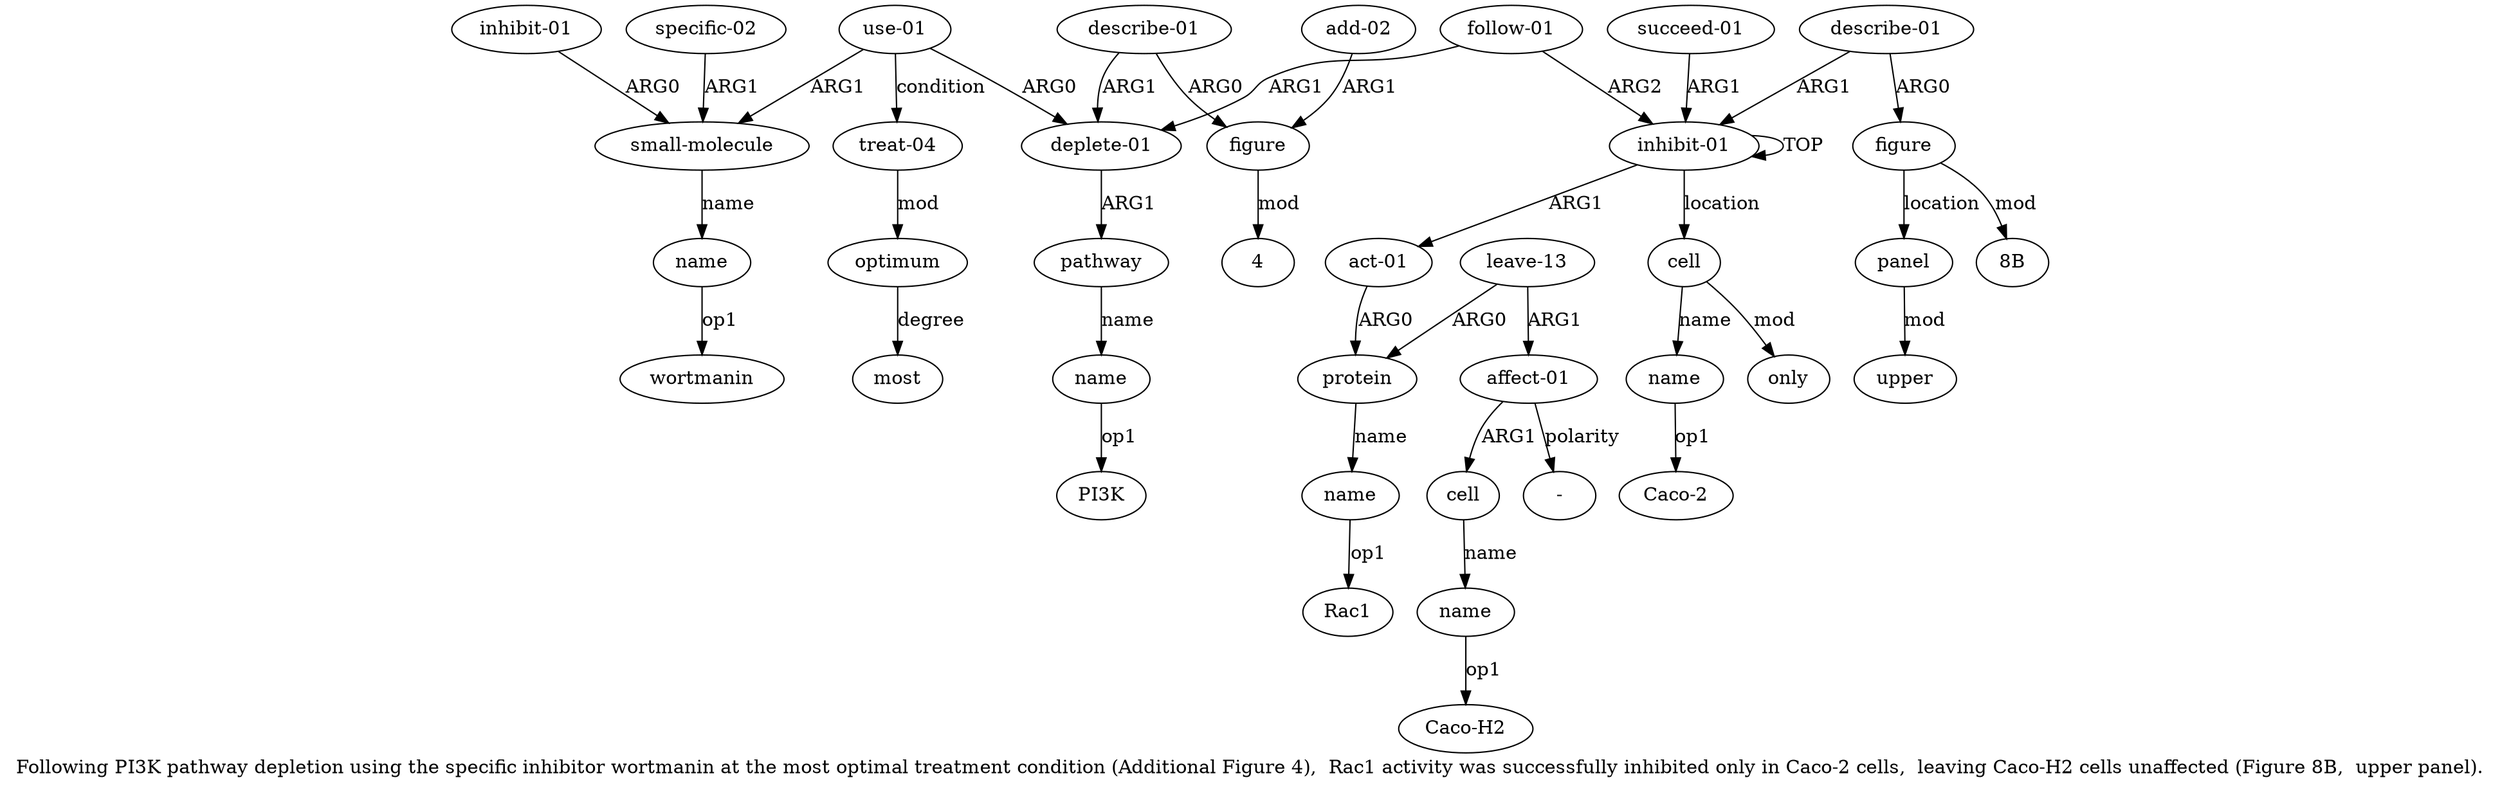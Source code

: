 digraph  {
	graph [label="Following PI3K pathway depletion using the specific inhibitor wortmanin at the most optimal treatment condition (Additional Figure \
4),  Rac1 activity was successfully inhibited only in Caco-2 cells,  leaving Caco-H2 cells unaffected (Figure 8B,  upper panel)."];
	node [label="\N"];
	a20	 [color=black,
		gold_ind=20,
		gold_label="specific-02",
		label="specific-02",
		test_ind=20,
		test_label="specific-02"];
	a17	 [color=black,
		gold_ind=17,
		gold_label="small-molecule",
		label="small-molecule",
		test_ind=17,
		test_label="small-molecule"];
	a20 -> a17 [key=0,
	color=black,
	gold_label=ARG1,
	label=ARG1,
	test_label=ARG1];
a21 [color=black,
	gold_ind=21,
	gold_label="treat-04",
	label="treat-04",
	test_ind=21,
	test_label="treat-04"];
a22 [color=black,
	gold_ind=22,
	gold_label=optimum,
	label=optimum,
	test_ind=22,
	test_label=optimum];
a21 -> a22 [key=0,
color=black,
gold_label=mod,
label=mod,
test_label=mod];
a23 [color=black,
gold_ind=23,
gold_label=most,
label=most,
test_ind=23,
test_label=most];
a22 -> a23 [key=0,
color=black,
gold_label=degree,
label=degree,
test_label=degree];
a24 [color=black,
gold_ind=24,
gold_label="describe-01",
label="describe-01",
test_ind=24,
test_label="describe-01"];
a25 [color=black,
gold_ind=25,
gold_label=figure,
label=figure,
test_ind=25,
test_label=figure];
a24 -> a25 [key=0,
color=black,
gold_label=ARG0,
label=ARG0,
test_label=ARG0];
a13 [color=black,
gold_ind=13,
gold_label="deplete-01",
label="deplete-01",
test_ind=13,
test_label="deplete-01"];
a24 -> a13 [key=0,
color=black,
gold_label=ARG1,
label=ARG1,
test_label=ARG1];
"a25 4" [color=black,
gold_ind=-1,
gold_label=4,
label=4,
test_ind=-1,
test_label=4];
a25 -> "a25 4" [key=0,
color=black,
gold_label=mod,
label=mod,
test_label=mod];
a26 [color=black,
gold_ind=26,
gold_label="add-02",
label="add-02",
test_ind=26,
test_label="add-02"];
a26 -> a25 [key=0,
color=black,
gold_label=ARG1,
label=ARG1,
test_label=ARG1];
a27 [color=black,
gold_ind=27,
gold_label="describe-01",
label="describe-01",
test_ind=27,
test_label="describe-01"];
a28 [color=black,
gold_ind=28,
gold_label=figure,
label=figure,
test_ind=28,
test_label=figure];
a27 -> a28 [key=0,
color=black,
gold_label=ARG0,
label=ARG0,
test_label=ARG0];
a0 [color=black,
gold_ind=0,
gold_label="inhibit-01",
label="inhibit-01",
test_ind=0,
test_label="inhibit-01"];
a27 -> a0 [key=0,
color=black,
gold_label=ARG1,
label=ARG1,
test_label=ARG1];
a29 [color=black,
gold_ind=29,
gold_label=panel,
label=panel,
test_ind=29,
test_label=panel];
a28 -> a29 [key=0,
color=black,
gold_label=location,
label=location,
test_label=location];
"a28 8B" [color=black,
gold_ind=-1,
gold_label="8B",
label="8B",
test_ind=-1,
test_label="8B"];
a28 -> "a28 8B" [key=0,
color=black,
gold_label=mod,
label=mod,
test_label=mod];
a30 [color=black,
gold_ind=30,
gold_label=upper,
label=upper,
test_ind=30,
test_label=upper];
a29 -> a30 [key=0,
color=black,
gold_label=mod,
label=mod,
test_label=mod];
"a15 PI3K" [color=black,
gold_ind=-1,
gold_label=PI3K,
label=PI3K,
test_ind=-1,
test_label=PI3K];
"a18 wortmanin" [color=black,
gold_ind=-1,
gold_label=wortmanin,
label=wortmanin,
test_ind=-1,
test_label=wortmanin];
"a3 Rac1" [color=black,
gold_ind=-1,
gold_label=Rac1,
label=Rac1,
test_ind=-1,
test_label=Rac1];
"a10 Caco-2" [color=black,
gold_ind=-1,
gold_label="Caco-2",
label="Caco-2",
test_ind=-1,
test_label="Caco-2"];
a15 [color=black,
gold_ind=15,
gold_label=name,
label=name,
test_ind=15,
test_label=name];
a15 -> "a15 PI3K" [key=0,
color=black,
gold_label=op1,
label=op1,
test_label=op1];
a14 [color=black,
gold_ind=14,
gold_label=pathway,
label=pathway,
test_ind=14,
test_label=pathway];
a14 -> a15 [key=0,
color=black,
gold_label=name,
label=name,
test_label=name];
a18 [color=black,
gold_ind=18,
gold_label=name,
label=name,
test_ind=18,
test_label=name];
a17 -> a18 [key=0,
color=black,
gold_label=name,
label=name,
test_label=name];
a16 [color=black,
gold_ind=16,
gold_label="use-01",
label="use-01",
test_ind=16,
test_label="use-01"];
a16 -> a21 [key=0,
color=black,
gold_label=condition,
label=condition,
test_label=condition];
a16 -> a17 [key=0,
color=black,
gold_label=ARG1,
label=ARG1,
test_label=ARG1];
a16 -> a13 [key=0,
color=black,
gold_label=ARG0,
label=ARG0,
test_label=ARG0];
a11 [color=black,
gold_ind=11,
gold_label=only,
label=only,
test_ind=11,
test_label=only];
a10 [color=black,
gold_ind=10,
gold_label=name,
label=name,
test_ind=10,
test_label=name];
a10 -> "a10 Caco-2" [key=0,
color=black,
gold_label=op1,
label=op1,
test_label=op1];
a13 -> a14 [key=0,
color=black,
gold_label=ARG1,
label=ARG1,
test_label=ARG1];
a12 [color=black,
gold_ind=12,
gold_label="follow-01",
label="follow-01",
test_ind=12,
test_label="follow-01"];
a12 -> a13 [key=0,
color=black,
gold_label=ARG1,
label=ARG1,
test_label=ARG1];
a12 -> a0 [key=0,
color=black,
gold_label=ARG2,
label=ARG2,
test_label=ARG2];
a19 [color=black,
gold_ind=19,
gold_label="inhibit-01",
label="inhibit-01",
test_ind=19,
test_label="inhibit-01"];
a19 -> a17 [key=0,
color=black,
gold_label=ARG0,
label=ARG0,
test_label=ARG0];
a18 -> "a18 wortmanin" [key=0,
color=black,
gold_label=op1,
label=op1,
test_label=op1];
"a5 -" [color=black,
gold_ind=-1,
gold_label="-",
label="-",
test_ind=-1,
test_label="-"];
a1 [color=black,
gold_ind=1,
gold_label="act-01",
label="act-01",
test_ind=1,
test_label="act-01"];
a2 [color=black,
gold_ind=2,
gold_label=protein,
label=protein,
test_ind=2,
test_label=protein];
a1 -> a2 [key=0,
color=black,
gold_label=ARG0,
label=ARG0,
test_label=ARG0];
a0 -> a1 [key=0,
color=black,
gold_label=ARG1,
label=ARG1,
test_label=ARG1];
a0 -> a0 [key=0,
color=black,
gold_label=TOP,
label=TOP,
test_label=TOP];
a9 [color=black,
gold_ind=9,
gold_label=cell,
label=cell,
test_ind=9,
test_label=cell];
a0 -> a9 [key=0,
color=black,
gold_label=location,
label=location,
test_label=location];
a3 [color=black,
gold_ind=3,
gold_label=name,
label=name,
test_ind=3,
test_label=name];
a3 -> "a3 Rac1" [key=0,
color=black,
gold_label=op1,
label=op1,
test_label=op1];
a2 -> a3 [key=0,
color=black,
gold_label=name,
label=name,
test_label=name];
a5 [color=black,
gold_ind=5,
gold_label="affect-01",
label="affect-01",
test_ind=5,
test_label="affect-01"];
a5 -> "a5 -" [key=0,
color=black,
gold_label=polarity,
label=polarity,
test_label=polarity];
a6 [color=black,
gold_ind=6,
gold_label=cell,
label=cell,
test_ind=6,
test_label=cell];
a5 -> a6 [key=0,
color=black,
gold_label=ARG1,
label=ARG1,
test_label=ARG1];
a4 [color=black,
gold_ind=4,
gold_label="leave-13",
label="leave-13",
test_ind=4,
test_label="leave-13"];
a4 -> a2 [key=0,
color=black,
gold_label=ARG0,
label=ARG0,
test_label=ARG0];
a4 -> a5 [key=0,
color=black,
gold_label=ARG1,
label=ARG1,
test_label=ARG1];
a7 [color=black,
gold_ind=7,
gold_label=name,
label=name,
test_ind=7,
test_label=name];
"a7 Caco-H2" [color=black,
gold_ind=-1,
gold_label="Caco-H2",
label="Caco-H2",
test_ind=-1,
test_label="Caco-H2"];
a7 -> "a7 Caco-H2" [key=0,
color=black,
gold_label=op1,
label=op1,
test_label=op1];
a6 -> a7 [key=0,
color=black,
gold_label=name,
label=name,
test_label=name];
a9 -> a11 [key=0,
color=black,
gold_label=mod,
label=mod,
test_label=mod];
a9 -> a10 [key=0,
color=black,
gold_label=name,
label=name,
test_label=name];
a8 [color=black,
gold_ind=8,
gold_label="succeed-01",
label="succeed-01",
test_ind=8,
test_label="succeed-01"];
a8 -> a0 [key=0,
color=black,
gold_label=ARG1,
label=ARG1,
test_label=ARG1];
}
